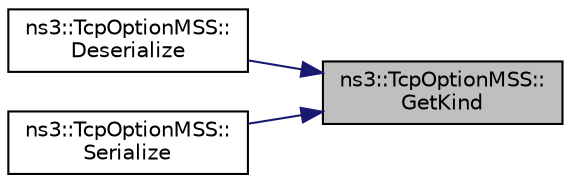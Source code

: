 digraph "ns3::TcpOptionMSS::GetKind"
{
 // LATEX_PDF_SIZE
  edge [fontname="Helvetica",fontsize="10",labelfontname="Helvetica",labelfontsize="10"];
  node [fontname="Helvetica",fontsize="10",shape=record];
  rankdir="RL";
  Node1 [label="ns3::TcpOptionMSS::\lGetKind",height=0.2,width=0.4,color="black", fillcolor="grey75", style="filled", fontcolor="black",tooltip="Get the ‘kind’ (as in RFC 793) of this option."];
  Node1 -> Node2 [dir="back",color="midnightblue",fontsize="10",style="solid",fontname="Helvetica"];
  Node2 [label="ns3::TcpOptionMSS::\lDeserialize",height=0.2,width=0.4,color="black", fillcolor="white", style="filled",URL="$classns3_1_1_tcp_option_m_s_s.html#aafc8691aa9a68e058098f956bbac1f39",tooltip="Deserialize the Option from a buffer iterator."];
  Node1 -> Node3 [dir="back",color="midnightblue",fontsize="10",style="solid",fontname="Helvetica"];
  Node3 [label="ns3::TcpOptionMSS::\lSerialize",height=0.2,width=0.4,color="black", fillcolor="white", style="filled",URL="$classns3_1_1_tcp_option_m_s_s.html#a63cd6f73153d4fa2f862753c694a0e11",tooltip="Serialize the Option to a buffer iterator."];
}
